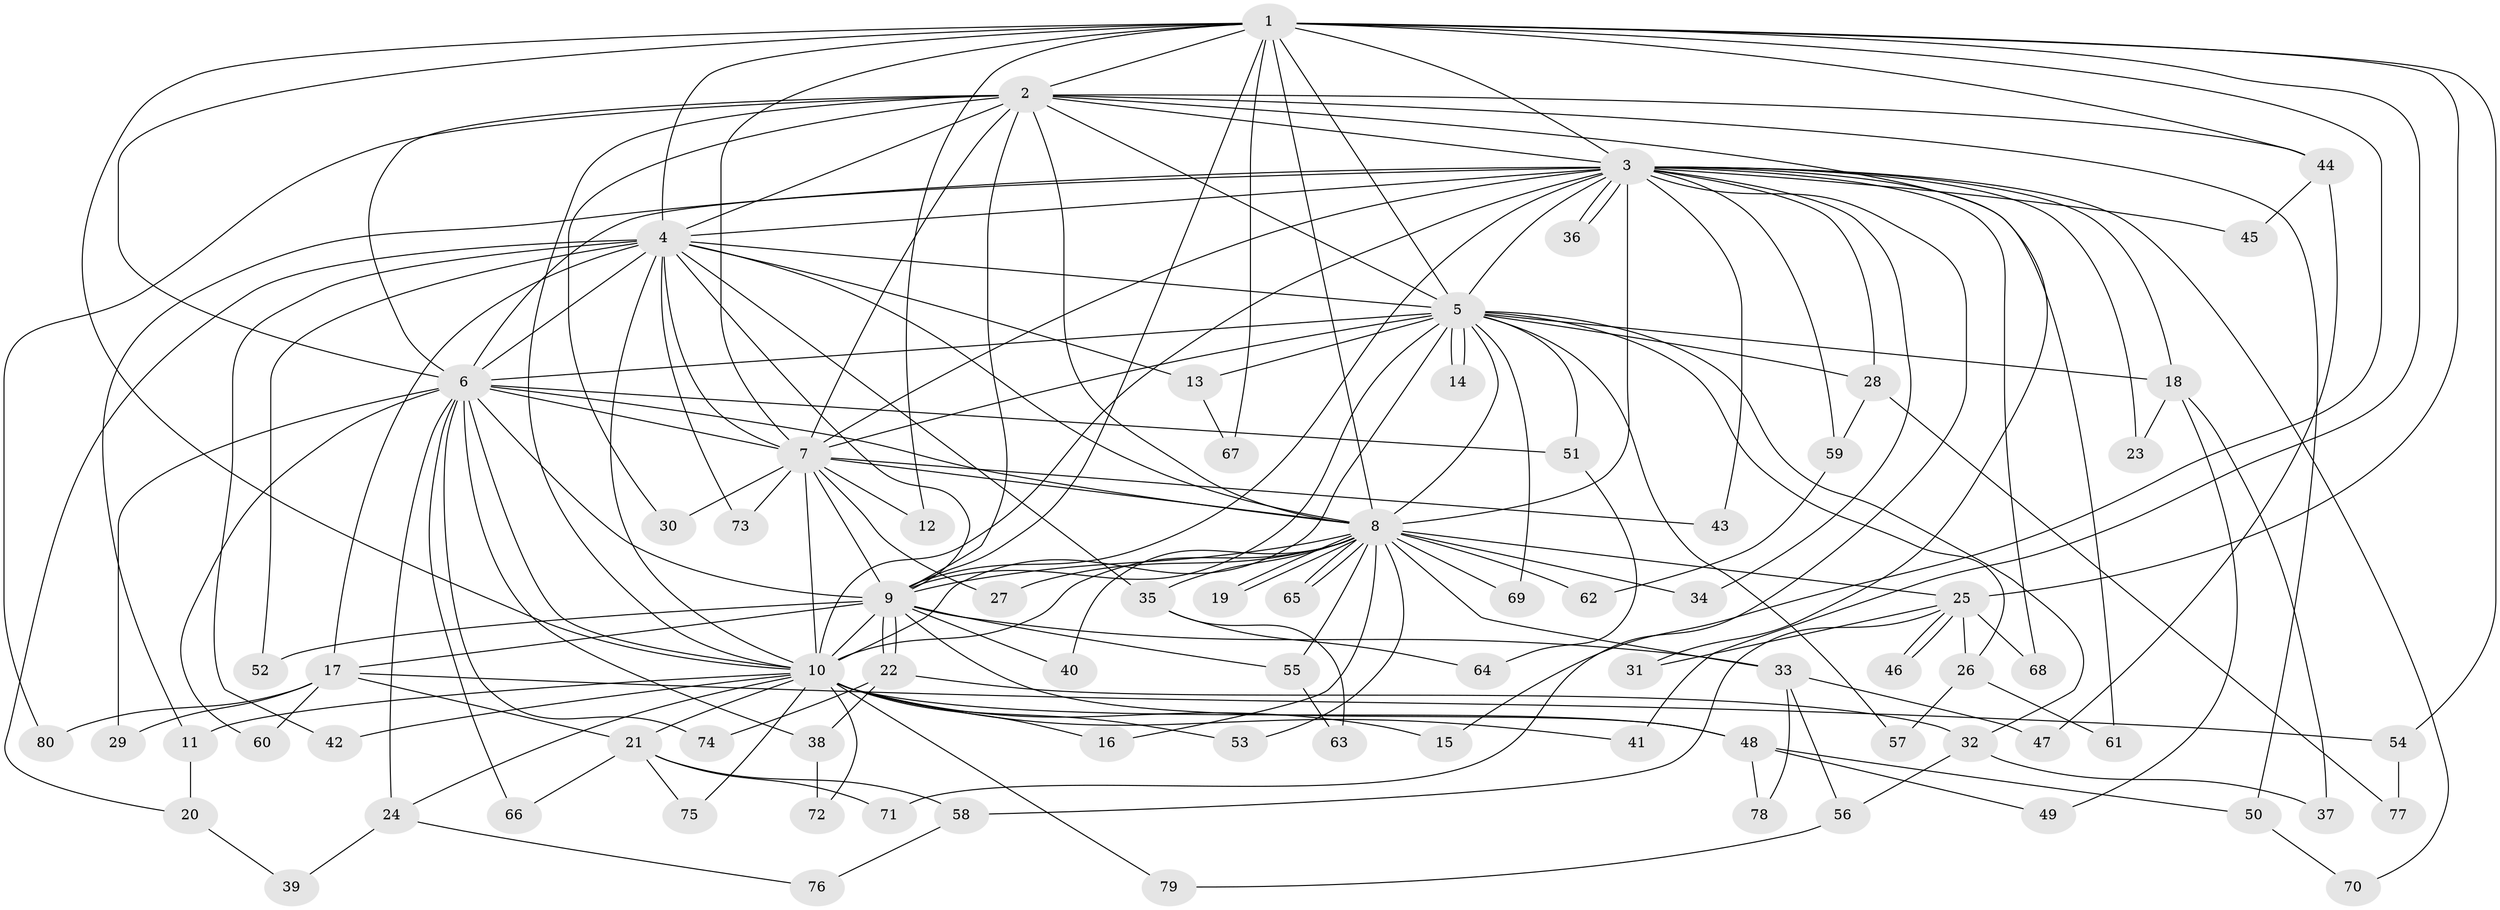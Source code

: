 // Generated by graph-tools (version 1.1) at 2025/34/03/09/25 02:34:41]
// undirected, 80 vertices, 185 edges
graph export_dot {
graph [start="1"]
  node [color=gray90,style=filled];
  1;
  2;
  3;
  4;
  5;
  6;
  7;
  8;
  9;
  10;
  11;
  12;
  13;
  14;
  15;
  16;
  17;
  18;
  19;
  20;
  21;
  22;
  23;
  24;
  25;
  26;
  27;
  28;
  29;
  30;
  31;
  32;
  33;
  34;
  35;
  36;
  37;
  38;
  39;
  40;
  41;
  42;
  43;
  44;
  45;
  46;
  47;
  48;
  49;
  50;
  51;
  52;
  53;
  54;
  55;
  56;
  57;
  58;
  59;
  60;
  61;
  62;
  63;
  64;
  65;
  66;
  67;
  68;
  69;
  70;
  71;
  72;
  73;
  74;
  75;
  76;
  77;
  78;
  79;
  80;
  1 -- 2;
  1 -- 3;
  1 -- 4;
  1 -- 5;
  1 -- 6;
  1 -- 7;
  1 -- 8;
  1 -- 9;
  1 -- 10;
  1 -- 12;
  1 -- 15;
  1 -- 25;
  1 -- 41;
  1 -- 44;
  1 -- 54;
  1 -- 67;
  2 -- 3;
  2 -- 4;
  2 -- 5;
  2 -- 6;
  2 -- 7;
  2 -- 8;
  2 -- 9;
  2 -- 10;
  2 -- 30;
  2 -- 31;
  2 -- 44;
  2 -- 50;
  2 -- 80;
  3 -- 4;
  3 -- 5;
  3 -- 6;
  3 -- 7;
  3 -- 8;
  3 -- 9;
  3 -- 10;
  3 -- 11;
  3 -- 18;
  3 -- 23;
  3 -- 28;
  3 -- 34;
  3 -- 36;
  3 -- 36;
  3 -- 43;
  3 -- 45;
  3 -- 59;
  3 -- 61;
  3 -- 68;
  3 -- 70;
  3 -- 71;
  4 -- 5;
  4 -- 6;
  4 -- 7;
  4 -- 8;
  4 -- 9;
  4 -- 10;
  4 -- 13;
  4 -- 17;
  4 -- 20;
  4 -- 35;
  4 -- 42;
  4 -- 52;
  4 -- 73;
  5 -- 6;
  5 -- 7;
  5 -- 8;
  5 -- 9;
  5 -- 10;
  5 -- 13;
  5 -- 14;
  5 -- 14;
  5 -- 18;
  5 -- 26;
  5 -- 28;
  5 -- 32;
  5 -- 51;
  5 -- 57;
  5 -- 69;
  6 -- 7;
  6 -- 8;
  6 -- 9;
  6 -- 10;
  6 -- 24;
  6 -- 29;
  6 -- 38;
  6 -- 51;
  6 -- 60;
  6 -- 66;
  6 -- 74;
  7 -- 8;
  7 -- 9;
  7 -- 10;
  7 -- 12;
  7 -- 27;
  7 -- 30;
  7 -- 43;
  7 -- 73;
  8 -- 9;
  8 -- 10;
  8 -- 16;
  8 -- 19;
  8 -- 19;
  8 -- 25;
  8 -- 27;
  8 -- 33;
  8 -- 34;
  8 -- 35;
  8 -- 40;
  8 -- 53;
  8 -- 55;
  8 -- 62;
  8 -- 65;
  8 -- 65;
  8 -- 69;
  9 -- 10;
  9 -- 17;
  9 -- 22;
  9 -- 22;
  9 -- 33;
  9 -- 40;
  9 -- 48;
  9 -- 52;
  9 -- 55;
  10 -- 11;
  10 -- 15;
  10 -- 16;
  10 -- 21;
  10 -- 24;
  10 -- 41;
  10 -- 42;
  10 -- 48;
  10 -- 53;
  10 -- 72;
  10 -- 75;
  10 -- 79;
  11 -- 20;
  13 -- 67;
  17 -- 21;
  17 -- 29;
  17 -- 54;
  17 -- 60;
  17 -- 80;
  18 -- 23;
  18 -- 37;
  18 -- 49;
  20 -- 39;
  21 -- 58;
  21 -- 66;
  21 -- 71;
  21 -- 75;
  22 -- 32;
  22 -- 38;
  22 -- 74;
  24 -- 39;
  24 -- 76;
  25 -- 26;
  25 -- 31;
  25 -- 46;
  25 -- 46;
  25 -- 58;
  25 -- 68;
  26 -- 57;
  26 -- 61;
  28 -- 59;
  28 -- 77;
  32 -- 37;
  32 -- 56;
  33 -- 47;
  33 -- 56;
  33 -- 78;
  35 -- 63;
  35 -- 64;
  38 -- 72;
  44 -- 45;
  44 -- 47;
  48 -- 49;
  48 -- 50;
  48 -- 78;
  50 -- 70;
  51 -- 64;
  54 -- 77;
  55 -- 63;
  56 -- 79;
  58 -- 76;
  59 -- 62;
}
